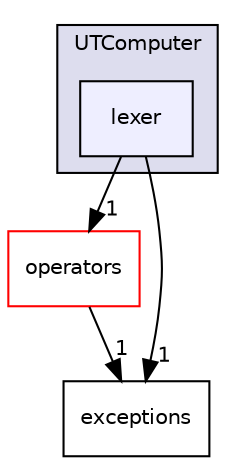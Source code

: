 digraph "/Users/raphael/Documents/Etudes_Informatique/GitHub/Projet_LO21/ut-computer/UTComputer/lexer" {
  compound=true
  node [ fontsize="10", fontname="Helvetica"];
  edge [ labelfontsize="10", labelfontname="Helvetica"];
  subgraph clusterdir_47ae25f0e033da9fb3918706c871c22e {
    graph [ bgcolor="#ddddee", pencolor="black", label="UTComputer" fontname="Helvetica", fontsize="10", URL="dir_47ae25f0e033da9fb3918706c871c22e.html"]
  dir_34a36fc2fd305e98d57be1e39a512e05 [shape=box, label="lexer", style="filled", fillcolor="#eeeeff", pencolor="black", URL="dir_34a36fc2fd305e98d57be1e39a512e05.html"];
  }
  dir_b0ebf79e332bdd22b1ec3680e4f5649c [shape=box label="operators" fillcolor="white" style="filled" color="red" URL="dir_b0ebf79e332bdd22b1ec3680e4f5649c.html"];
  dir_5e1b56bc98b90bc16e35d18cd8472250 [shape=box label="exceptions" URL="dir_5e1b56bc98b90bc16e35d18cd8472250.html"];
  dir_34a36fc2fd305e98d57be1e39a512e05->dir_b0ebf79e332bdd22b1ec3680e4f5649c [headlabel="1", labeldistance=1.5 headhref="dir_000003_000006.html"];
  dir_34a36fc2fd305e98d57be1e39a512e05->dir_5e1b56bc98b90bc16e35d18cd8472250 [headlabel="1", labeldistance=1.5 headhref="dir_000003_000002.html"];
  dir_b0ebf79e332bdd22b1ec3680e4f5649c->dir_5e1b56bc98b90bc16e35d18cd8472250 [headlabel="1", labeldistance=1.5 headhref="dir_000006_000002.html"];
}
